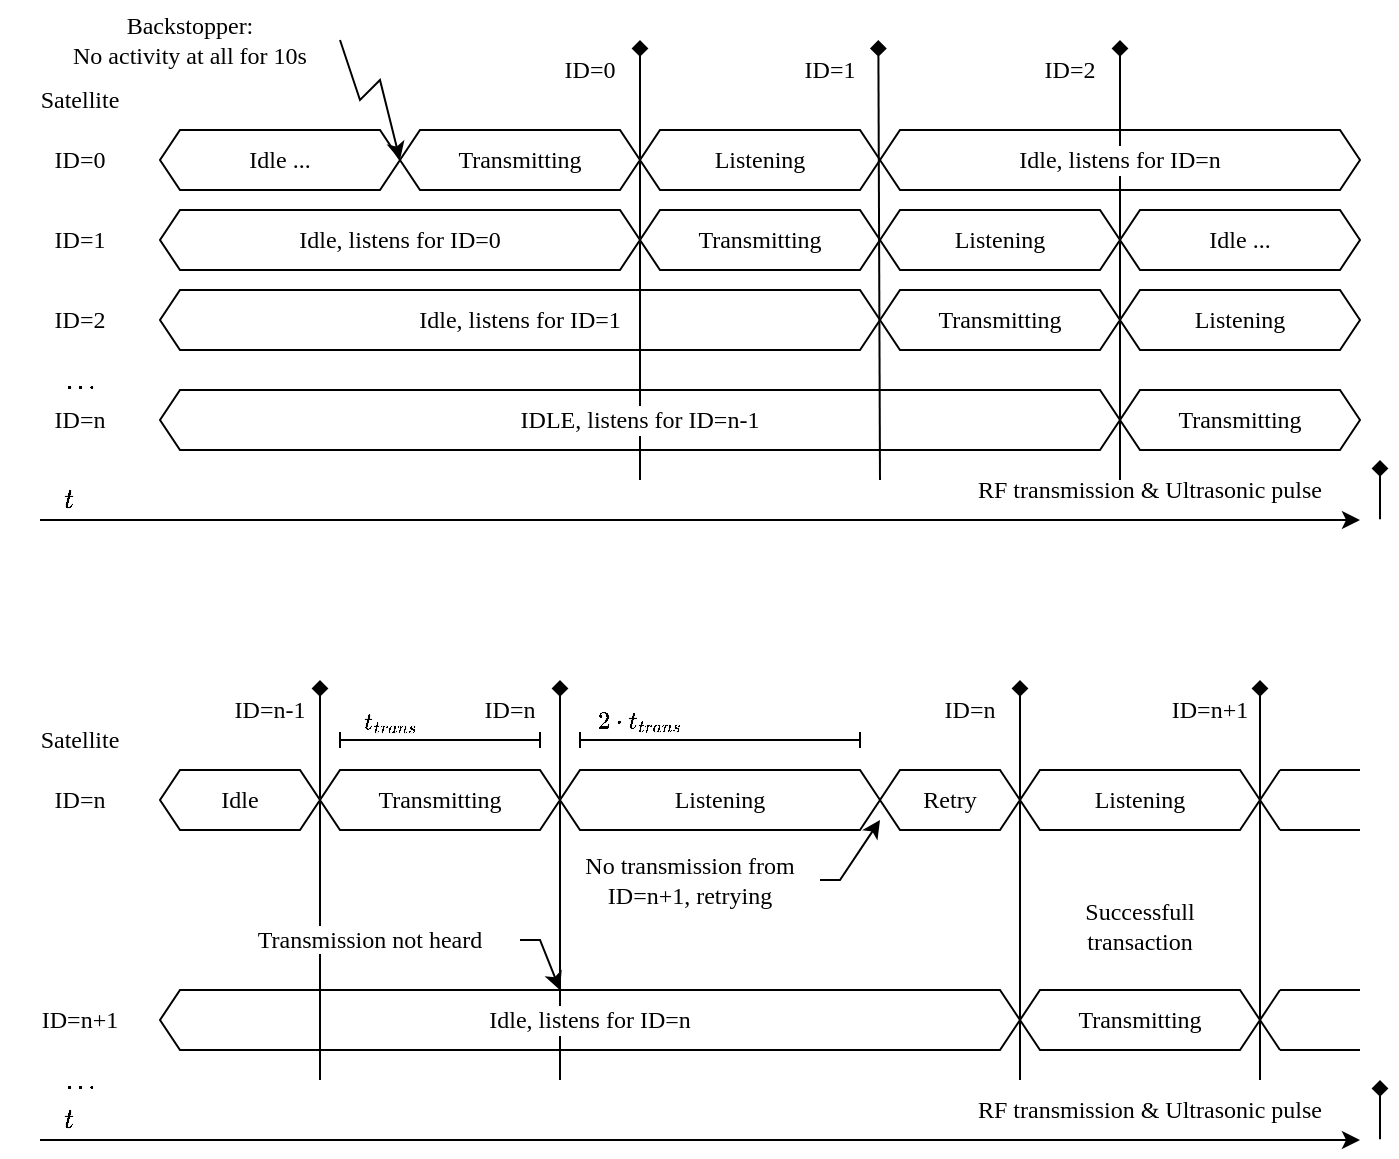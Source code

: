 <mxfile version="25.0.1">
  <diagram name="Page-1" id="qkWQUntvuR03xnVk9CKl">
    <mxGraphModel dx="1049" dy="612" grid="0" gridSize="10" guides="1" tooltips="1" connect="1" arrows="1" fold="1" page="0" pageScale="1" pageWidth="850" pageHeight="1100" math="1" shadow="0">
      <root>
        <mxCell id="0" />
        <mxCell id="1" parent="0" />
        <mxCell id="lhCSw-sXu7dCyDBw4n1x-41" value="" style="endArrow=none;html=1;rounded=0;endFill=0;startArrow=diamond;startFill=1;strokeWidth=1;fontFamily=computer modern;fontSource=https%3A%2F%2Fwww.1001fonts.com%2Fdownload%2Ffont%2Fcmu.classical-serif-italic.ttf;fontStyle=0" parent="1" edge="1">
          <mxGeometry width="50" height="50" relative="1" as="geometry">
            <mxPoint x="519.17" y="280" as="sourcePoint" />
            <mxPoint x="520" y="500" as="targetPoint" />
          </mxGeometry>
        </mxCell>
        <mxCell id="lhCSw-sXu7dCyDBw4n1x-42" value="" style="endArrow=none;html=1;rounded=0;endFill=0;startArrow=diamond;startFill=1;fontFamily=computer modern;fontSource=https%3A%2F%2Fwww.1001fonts.com%2Fdownload%2Ffont%2Fcmu.classical-serif-italic.ttf;fontStyle=0" parent="1" edge="1">
          <mxGeometry width="50" height="50" relative="1" as="geometry">
            <mxPoint x="640" y="280" as="sourcePoint" />
            <mxPoint x="640" y="500" as="targetPoint" />
          </mxGeometry>
        </mxCell>
        <mxCell id="lhCSw-sXu7dCyDBw4n1x-33" value="" style="endArrow=none;html=1;rounded=0;endFill=0;startArrow=diamond;startFill=1;fontFamily=computer modern;fontSource=https%3A%2F%2Fwww.1001fonts.com%2Fdownload%2Ffont%2Fcmu.classical-serif-italic.ttf;fontStyle=0" parent="1" edge="1">
          <mxGeometry width="50" height="50" relative="1" as="geometry">
            <mxPoint x="400" y="280" as="sourcePoint" />
            <mxPoint x="400" y="500" as="targetPoint" />
          </mxGeometry>
        </mxCell>
        <mxCell id="lhCSw-sXu7dCyDBw4n1x-2" value="&lt;font&gt;Satellite&lt;/font&gt;" style="text;html=1;align=center;verticalAlign=middle;whiteSpace=wrap;rounded=0;fontFamily=computer modern;fontSource=https%3A%2F%2Fwww.1001fonts.com%2Fdownload%2Ffont%2Fcmu.classical-serif-italic.ttf;fontStyle=0" parent="1" vertex="1">
          <mxGeometry x="80" y="300" width="80" height="20" as="geometry" />
        </mxCell>
        <mxCell id="lhCSw-sXu7dCyDBw4n1x-3" value="&lt;div&gt;&lt;font&gt;ID=0&lt;/font&gt;&lt;/div&gt;" style="text;html=1;align=center;verticalAlign=middle;whiteSpace=wrap;rounded=0;fontFamily=computer modern;fontSource=https%3A%2F%2Fwww.1001fonts.com%2Fdownload%2Ffont%2Fcmu.classical-serif-italic.ttf;fontStyle=0" parent="1" vertex="1">
          <mxGeometry x="80" y="320" width="80" height="40" as="geometry" />
        </mxCell>
        <mxCell id="lhCSw-sXu7dCyDBw4n1x-4" value="&lt;div&gt;&lt;font&gt;ID=1&lt;/font&gt;&lt;/div&gt;" style="text;html=1;align=center;verticalAlign=middle;whiteSpace=wrap;rounded=0;fontFamily=computer modern;fontSource=https%3A%2F%2Fwww.1001fonts.com%2Fdownload%2Ffont%2Fcmu.classical-serif-italic.ttf;fontStyle=0" parent="1" vertex="1">
          <mxGeometry x="80" y="360" width="80" height="40" as="geometry" />
        </mxCell>
        <mxCell id="lhCSw-sXu7dCyDBw4n1x-5" value="&lt;div&gt;&lt;font&gt;ID=2&lt;/font&gt;&lt;/div&gt;" style="text;html=1;align=center;verticalAlign=middle;whiteSpace=wrap;rounded=0;fontFamily=computer modern;fontSource=https%3A%2F%2Fwww.1001fonts.com%2Fdownload%2Ffont%2Fcmu.classical-serif-italic.ttf;fontStyle=0" parent="1" vertex="1">
          <mxGeometry x="80" y="400" width="80" height="40" as="geometry" />
        </mxCell>
        <mxCell id="lhCSw-sXu7dCyDBw4n1x-6" value="&lt;div&gt;&lt;font&gt;ID=n&lt;/font&gt;&lt;/div&gt;" style="text;html=1;align=center;verticalAlign=middle;whiteSpace=wrap;rounded=0;fontFamily=computer modern;fontSource=https%3A%2F%2Fwww.1001fonts.com%2Fdownload%2Ffont%2Fcmu.classical-serif-italic.ttf;fontStyle=0" parent="1" vertex="1">
          <mxGeometry x="80" y="450" width="80" height="40" as="geometry" />
        </mxCell>
        <mxCell id="lhCSw-sXu7dCyDBw4n1x-9" value="$$\dots$$" style="text;html=1;align=center;verticalAlign=middle;whiteSpace=wrap;rounded=0;fontFamily=computer modern;fontSource=https%3A%2F%2Fwww.1001fonts.com%2Fdownload%2Ffont%2Fcmu.classical-serif-italic.ttf;fontStyle=0" parent="1" vertex="1">
          <mxGeometry x="80" y="430" width="80" height="40" as="geometry" />
        </mxCell>
        <mxCell id="lhCSw-sXu7dCyDBw4n1x-12" value="Idle ..." style="shape=hexagon;perimeter=hexagonPerimeter2;whiteSpace=wrap;html=1;fixedSize=1;size=10;fillColor=none;labelBackgroundColor=default;fontFamily=computer modern;fontSource=https%3A%2F%2Fwww.1001fonts.com%2Fdownload%2Ffont%2Fcmu.classical-serif-italic.ttf;fontStyle=0" parent="1" vertex="1">
          <mxGeometry x="160" y="325" width="120" height="30" as="geometry" />
        </mxCell>
        <mxCell id="lhCSw-sXu7dCyDBw4n1x-14" value="" style="endArrow=classic;html=1;rounded=0;entryX=0;entryY=0.5;entryDx=0;entryDy=0;fontFamily=computer modern;fontSource=https%3A%2F%2Fwww.1001fonts.com%2Fdownload%2Ffont%2Fcmu.classical-serif-italic.ttf;fontStyle=0" parent="1" target="lhCSw-sXu7dCyDBw4n1x-24" edge="1">
          <mxGeometry width="50" height="50" relative="1" as="geometry">
            <mxPoint x="250" y="280" as="sourcePoint" />
            <mxPoint x="280" y="320" as="targetPoint" />
            <Array as="points">
              <mxPoint x="260" y="310" />
              <mxPoint x="270" y="300" />
            </Array>
          </mxGeometry>
        </mxCell>
        <mxCell id="lhCSw-sXu7dCyDBw4n1x-19" value="&lt;font data-font-src=&quot;https://www.1001fonts.com/download/font/cmu.classical-serif-italic.ttf&quot;&gt;Idle&lt;/font&gt;&lt;font data-font-src=&quot;https://www.1001fonts.com/download/font/cmu.classical-serif-italic.ttf&quot;&gt;, listens for ID=0&lt;/font&gt;" style="shape=hexagon;perimeter=hexagonPerimeter2;whiteSpace=wrap;html=1;fixedSize=1;size=10;fillColor=none;labelBackgroundColor=default;fontFamily=computer modern;fontSource=https%3A%2F%2Fwww.1001fonts.com%2Fdownload%2Ffont%2Fcmu.classical-serif-italic.ttf;fontStyle=0" parent="1" vertex="1">
          <mxGeometry x="160" y="365" width="240" height="30" as="geometry" />
        </mxCell>
        <mxCell id="lhCSw-sXu7dCyDBw4n1x-20" value="&lt;font&gt;Idle, listens for ID=1&lt;/font&gt;" style="shape=hexagon;perimeter=hexagonPerimeter2;whiteSpace=wrap;html=1;fixedSize=1;size=10;fillColor=none;labelBackgroundColor=default;fontFamily=computer modern;fontSource=https%3A%2F%2Fwww.1001fonts.com%2Fdownload%2Ffont%2Fcmu.classical-serif-italic.ttf;fontStyle=0" parent="1" vertex="1">
          <mxGeometry x="160" y="405" width="360" height="30" as="geometry" />
        </mxCell>
        <mxCell id="lhCSw-sXu7dCyDBw4n1x-21" value="&lt;font data-font-src=&quot;https://www.1001fonts.com/download/font/cmu.classical-serif-italic.ttf&quot;&gt;IDLE, listens for ID=n-1&lt;br&gt;&lt;/font&gt;" style="shape=hexagon;perimeter=hexagonPerimeter2;whiteSpace=wrap;html=1;fixedSize=1;size=10;fillColor=none;labelBackgroundColor=default;fontFamily=computer modern;fontSource=https%3A%2F%2Fwww.1001fonts.com%2Fdownload%2Ffont%2Fcmu.classical-serif-italic.ttf;fontStyle=0" parent="1" vertex="1">
          <mxGeometry x="160" y="455" width="480" height="30" as="geometry" />
        </mxCell>
        <mxCell id="lhCSw-sXu7dCyDBw4n1x-23" value="&lt;div&gt;&lt;font data-font-src=&quot;https://www.1001fonts.com/download/font/cmu.classical-serif-italic.ttf&quot;&gt;Backstopper: &lt;br&gt;&lt;/font&gt;&lt;/div&gt;&lt;div&gt;&lt;font data-font-src=&quot;https://www.1001fonts.com/download/font/cmu.classical-serif-italic.ttf&quot;&gt;No activity at all for 10s&lt;/font&gt;&lt;/div&gt;" style="text;html=1;align=center;verticalAlign=middle;whiteSpace=wrap;rounded=0;fontFamily=computer modern;fontSource=https%3A%2F%2Fwww.1001fonts.com%2Fdownload%2Ffont%2Fcmu.classical-serif-italic.ttf;fontStyle=0" parent="1" vertex="1">
          <mxGeometry x="100" y="260" width="150" height="40" as="geometry" />
        </mxCell>
        <mxCell id="lhCSw-sXu7dCyDBw4n1x-24" value="&lt;font&gt;Transmitting&lt;/font&gt;" style="shape=hexagon;perimeter=hexagonPerimeter2;whiteSpace=wrap;html=1;fixedSize=1;size=10;fillColor=none;labelBackgroundColor=default;fontFamily=computer modern;fontSource=https%3A%2F%2Fwww.1001fonts.com%2Fdownload%2Ffont%2Fcmu.classical-serif-italic.ttf;fontStyle=0" parent="1" vertex="1">
          <mxGeometry x="280" y="325" width="120" height="30" as="geometry" />
        </mxCell>
        <mxCell id="lhCSw-sXu7dCyDBw4n1x-26" value="&lt;font&gt;Transmitting&lt;/font&gt;" style="shape=hexagon;perimeter=hexagonPerimeter2;whiteSpace=wrap;html=1;fixedSize=1;size=10;fillColor=none;labelBackgroundColor=default;fontFamily=computer modern;fontSource=https%3A%2F%2Fwww.1001fonts.com%2Fdownload%2Ffont%2Fcmu.classical-serif-italic.ttf;fontStyle=0" parent="1" vertex="1">
          <mxGeometry x="400" y="365" width="120" height="30" as="geometry" />
        </mxCell>
        <mxCell id="lhCSw-sXu7dCyDBw4n1x-27" value="&lt;font&gt;Transmitting&lt;/font&gt;" style="shape=hexagon;perimeter=hexagonPerimeter2;whiteSpace=wrap;html=1;fixedSize=1;size=10;fillColor=none;labelBackgroundColor=default;fontFamily=computer modern;fontSource=https%3A%2F%2Fwww.1001fonts.com%2Fdownload%2Ffont%2Fcmu.classical-serif-italic.ttf;fontStyle=0" parent="1" vertex="1">
          <mxGeometry x="520" y="405" width="120" height="30" as="geometry" />
        </mxCell>
        <mxCell id="lhCSw-sXu7dCyDBw4n1x-28" value="&lt;font&gt;Listening&lt;br&gt;&lt;/font&gt;" style="shape=hexagon;perimeter=hexagonPerimeter2;whiteSpace=wrap;html=1;fixedSize=1;size=10;fillColor=none;labelBackgroundColor=default;fontFamily=computer modern;fontSource=https%3A%2F%2Fwww.1001fonts.com%2Fdownload%2Ffont%2Fcmu.classical-serif-italic.ttf;fontStyle=0" parent="1" vertex="1">
          <mxGeometry x="400" y="325" width="120" height="30" as="geometry" />
        </mxCell>
        <mxCell id="lhCSw-sXu7dCyDBw4n1x-29" value="Idle, listens for ID=n" style="shape=hexagon;perimeter=hexagonPerimeter2;whiteSpace=wrap;html=1;fixedSize=1;size=10;fillColor=none;labelBackgroundColor=default;fontFamily=computer modern;fontSource=https%3A%2F%2Fwww.1001fonts.com%2Fdownload%2Ffont%2Fcmu.classical-serif-italic.ttf;fontStyle=0" parent="1" vertex="1">
          <mxGeometry x="520" y="325" width="240" height="30" as="geometry" />
        </mxCell>
        <mxCell id="lhCSw-sXu7dCyDBw4n1x-30" value="&lt;font&gt;Listening&lt;br&gt;&lt;/font&gt;" style="shape=hexagon;perimeter=hexagonPerimeter2;whiteSpace=wrap;html=1;fixedSize=1;size=10;fillColor=none;labelBackgroundColor=default;fontFamily=computer modern;fontSource=https%3A%2F%2Fwww.1001fonts.com%2Fdownload%2Ffont%2Fcmu.classical-serif-italic.ttf;fontStyle=0" parent="1" vertex="1">
          <mxGeometry x="520" y="365" width="120" height="30" as="geometry" />
        </mxCell>
        <mxCell id="lhCSw-sXu7dCyDBw4n1x-31" value="&lt;font&gt;Listening&lt;br&gt;&lt;/font&gt;" style="shape=hexagon;perimeter=hexagonPerimeter2;whiteSpace=wrap;html=1;fixedSize=1;size=10;fillColor=none;labelBackgroundColor=default;fontFamily=computer modern;fontSource=https%3A%2F%2Fwww.1001fonts.com%2Fdownload%2Ffont%2Fcmu.classical-serif-italic.ttf;fontStyle=0" parent="1" vertex="1">
          <mxGeometry x="640" y="405" width="120" height="30" as="geometry" />
        </mxCell>
        <mxCell id="lhCSw-sXu7dCyDBw4n1x-32" value="Idle ..." style="shape=hexagon;perimeter=hexagonPerimeter2;whiteSpace=wrap;html=1;fixedSize=1;size=10;fillColor=none;labelBackgroundColor=default;fontFamily=computer modern;fontSource=https%3A%2F%2Fwww.1001fonts.com%2Fdownload%2Ffont%2Fcmu.classical-serif-italic.ttf;fontStyle=0" parent="1" vertex="1">
          <mxGeometry x="640" y="365" width="120" height="30" as="geometry" />
        </mxCell>
        <mxCell id="lhCSw-sXu7dCyDBw4n1x-34" value="&lt;font&gt;Transmitting&lt;/font&gt;" style="shape=hexagon;perimeter=hexagonPerimeter2;whiteSpace=wrap;html=1;fixedSize=1;size=10;fillColor=none;fontFamily=computer modern;fontSource=https%3A%2F%2Fwww.1001fonts.com%2Fdownload%2Ffont%2Fcmu.classical-serif-italic.ttf;fontStyle=0" parent="1" vertex="1">
          <mxGeometry x="640" y="455" width="120" height="30" as="geometry" />
        </mxCell>
        <mxCell id="lhCSw-sXu7dCyDBw4n1x-43" value="" style="endArrow=none;html=1;rounded=0;endFill=0;startArrow=diamond;startFill=1;strokeWidth=1;fontFamily=computer modern;fontSource=https%3A%2F%2Fwww.1001fonts.com%2Fdownload%2Ffont%2Fcmu.classical-serif-italic.ttf;" parent="1" edge="1">
          <mxGeometry width="50" height="50" relative="1" as="geometry">
            <mxPoint x="360.0" y="600" as="sourcePoint" />
            <mxPoint x="360" y="800" as="targetPoint" />
          </mxGeometry>
        </mxCell>
        <mxCell id="lhCSw-sXu7dCyDBw4n1x-45" value="" style="endArrow=none;html=1;rounded=0;endFill=0;startArrow=diamond;startFill=1;fontFamily=computer modern;fontSource=https%3A%2F%2Fwww.1001fonts.com%2Fdownload%2Ffont%2Fcmu.classical-serif-italic.ttf;" parent="1" edge="1">
          <mxGeometry width="50" height="50" relative="1" as="geometry">
            <mxPoint x="240" y="600" as="sourcePoint" />
            <mxPoint x="240" y="800" as="targetPoint" />
          </mxGeometry>
        </mxCell>
        <mxCell id="lhCSw-sXu7dCyDBw4n1x-46" value="&lt;font&gt;Satellite&lt;/font&gt;" style="text;html=1;align=center;verticalAlign=middle;whiteSpace=wrap;rounded=0;fontFamily=computer modern;fontSource=https%3A%2F%2Fwww.1001fonts.com%2Fdownload%2Ffont%2Fcmu.classical-serif-italic.ttf;" parent="1" vertex="1">
          <mxGeometry x="80" y="620" width="80" height="20" as="geometry" />
        </mxCell>
        <mxCell id="lhCSw-sXu7dCyDBw4n1x-48" value="&lt;div&gt;&lt;font&gt;ID=n&lt;/font&gt;&lt;/div&gt;" style="text;html=1;align=center;verticalAlign=middle;whiteSpace=wrap;rounded=0;fontFamily=computer modern;fontSource=https%3A%2F%2Fwww.1001fonts.com%2Fdownload%2Ffont%2Fcmu.classical-serif-italic.ttf;" parent="1" vertex="1">
          <mxGeometry x="80" y="640" width="80" height="40" as="geometry" />
        </mxCell>
        <mxCell id="lhCSw-sXu7dCyDBw4n1x-49" value="&lt;div&gt;&lt;font&gt;ID=n+1&lt;/font&gt;&lt;/div&gt;" style="text;html=1;align=center;verticalAlign=middle;whiteSpace=wrap;rounded=0;fontFamily=computer modern;fontSource=https%3A%2F%2Fwww.1001fonts.com%2Fdownload%2Ffont%2Fcmu.classical-serif-italic.ttf;" parent="1" vertex="1">
          <mxGeometry x="80" y="750" width="80" height="40" as="geometry" />
        </mxCell>
        <mxCell id="lhCSw-sXu7dCyDBw4n1x-52" value="$$\dots$$" style="text;html=1;align=center;verticalAlign=middle;whiteSpace=wrap;rounded=0;fontFamily=computer modern;fontSource=https%3A%2F%2Fwww.1001fonts.com%2Fdownload%2Ffont%2Fcmu.classical-serif-italic.ttf;" parent="1" vertex="1">
          <mxGeometry x="80" y="780" width="80" height="40" as="geometry" />
        </mxCell>
        <mxCell id="lhCSw-sXu7dCyDBw4n1x-55" value="Idle" style="shape=hexagon;perimeter=hexagonPerimeter2;whiteSpace=wrap;html=1;fixedSize=1;size=10;fillColor=none;labelBackgroundColor=default;fontFamily=computer modern;fontSource=https%3A%2F%2Fwww.1001fonts.com%2Fdownload%2Ffont%2Fcmu.classical-serif-italic.ttf;" parent="1" vertex="1">
          <mxGeometry x="160" y="645" width="80" height="30" as="geometry" />
        </mxCell>
        <mxCell id="lhCSw-sXu7dCyDBw4n1x-56" value="&lt;font&gt;Idle, listens for ID=n&lt;/font&gt;" style="shape=hexagon;perimeter=hexagonPerimeter2;whiteSpace=wrap;html=1;fixedSize=1;size=10;fillColor=none;labelBackgroundColor=default;fontFamily=computer modern;fontSource=https%3A%2F%2Fwww.1001fonts.com%2Fdownload%2Ffont%2Fcmu.classical-serif-italic.ttf;" parent="1" vertex="1">
          <mxGeometry x="160" y="755" width="430" height="30" as="geometry" />
        </mxCell>
        <mxCell id="lhCSw-sXu7dCyDBw4n1x-61" value="&lt;font&gt;Transmitting&lt;/font&gt;" style="shape=hexagon;perimeter=hexagonPerimeter2;whiteSpace=wrap;html=1;fixedSize=1;size=10;fillColor=none;labelBackgroundColor=default;fontFamily=computer modern;fontSource=https%3A%2F%2Fwww.1001fonts.com%2Fdownload%2Ffont%2Fcmu.classical-serif-italic.ttf;" parent="1" vertex="1">
          <mxGeometry x="240" y="645" width="120" height="30" as="geometry" />
        </mxCell>
        <mxCell id="lhCSw-sXu7dCyDBw4n1x-65" value="&lt;font&gt;Listening&lt;br&gt;&lt;/font&gt;" style="shape=hexagon;perimeter=hexagonPerimeter2;whiteSpace=wrap;html=1;fixedSize=1;size=10;fillColor=none;labelBackgroundColor=default;fontFamily=computer modern;fontSource=https%3A%2F%2Fwww.1001fonts.com%2Fdownload%2Ffont%2Fcmu.classical-serif-italic.ttf;" parent="1" vertex="1">
          <mxGeometry x="360" y="645" width="160" height="30" as="geometry" />
        </mxCell>
        <mxCell id="lhCSw-sXu7dCyDBw4n1x-70" value="&lt;font&gt;Transmitting&lt;/font&gt;" style="shape=hexagon;perimeter=hexagonPerimeter2;whiteSpace=wrap;html=1;fixedSize=1;size=10;fillColor=none;labelBackgroundColor=default;fontFamily=computer modern;fontSource=https%3A%2F%2Fwww.1001fonts.com%2Fdownload%2Ffont%2Fcmu.classical-serif-italic.ttf;" parent="1" vertex="1">
          <mxGeometry x="590" y="755" width="120" height="30" as="geometry" />
        </mxCell>
        <mxCell id="lhCSw-sXu7dCyDBw4n1x-71" value="" style="endArrow=classic;html=1;rounded=0;exitX=1;exitY=0.5;exitDx=0;exitDy=0;fontFamily=computer modern;fontSource=https%3A%2F%2Fwww.1001fonts.com%2Fdownload%2Ffont%2Fcmu.classical-serif-italic.ttf;" parent="1" source="lhCSw-sXu7dCyDBw4n1x-73" edge="1">
          <mxGeometry width="50" height="50" relative="1" as="geometry">
            <mxPoint x="380" y="735" as="sourcePoint" />
            <mxPoint x="360" y="755" as="targetPoint" />
            <Array as="points">
              <mxPoint x="350" y="730" />
            </Array>
          </mxGeometry>
        </mxCell>
        <mxCell id="lhCSw-sXu7dCyDBw4n1x-75" value="" style="endArrow=none;html=1;rounded=0;endFill=0;startArrow=diamond;startFill=1;strokeWidth=1;fontFamily=computer modern;fontSource=https%3A%2F%2Fwww.1001fonts.com%2Fdownload%2Ffont%2Fcmu.classical-serif-italic.ttf;" parent="1" edge="1">
          <mxGeometry width="50" height="50" relative="1" as="geometry">
            <mxPoint x="590" y="600" as="sourcePoint" />
            <mxPoint x="590" y="800" as="targetPoint" />
          </mxGeometry>
        </mxCell>
        <mxCell id="lhCSw-sXu7dCyDBw4n1x-77" value="&lt;font data-font-src=&quot;https://www.1001fonts.com/download/font/cmu.classical-serif-italic.ttf&quot;&gt;&lt;span style=&quot;background-color: rgb(255, 255, 255);&quot;&gt;No transmission from ID=n+1, retrying&lt;/span&gt;&lt;/font&gt;" style="text;html=1;align=center;verticalAlign=middle;whiteSpace=wrap;rounded=0;fontFamily=computer modern;fontSource=https%3A%2F%2Fwww.1001fonts.com%2Fdownload%2Ffont%2Fcmu.classical-serif-italic.ttf;" parent="1" vertex="1">
          <mxGeometry x="360" y="690" width="130" height="20" as="geometry" />
        </mxCell>
        <mxCell id="lhCSw-sXu7dCyDBw4n1x-79" value="" style="endArrow=classic;html=1;rounded=0;exitX=1;exitY=0.5;exitDx=0;exitDy=0;fontFamily=computer modern;fontSource=https%3A%2F%2Fwww.1001fonts.com%2Fdownload%2Ffont%2Fcmu.classical-serif-italic.ttf;" parent="1" source="lhCSw-sXu7dCyDBw4n1x-77" edge="1">
          <mxGeometry width="50" height="50" relative="1" as="geometry">
            <mxPoint x="485" y="700" as="sourcePoint" />
            <mxPoint x="520" y="670" as="targetPoint" />
            <Array as="points">
              <mxPoint x="500" y="700" />
            </Array>
          </mxGeometry>
        </mxCell>
        <mxCell id="lhCSw-sXu7dCyDBw4n1x-80" value="&lt;font&gt;Retry&lt;/font&gt;" style="shape=hexagon;perimeter=hexagonPerimeter2;whiteSpace=wrap;html=1;fixedSize=1;size=10;fillColor=none;labelBackgroundColor=default;fontFamily=computer modern;fontSource=https%3A%2F%2Fwww.1001fonts.com%2Fdownload%2Ffont%2Fcmu.classical-serif-italic.ttf;" parent="1" vertex="1">
          <mxGeometry x="520" y="645" width="70" height="30" as="geometry" />
        </mxCell>
        <mxCell id="lhCSw-sXu7dCyDBw4n1x-81" value="&lt;font&gt;Listening&lt;br&gt;&lt;/font&gt;" style="shape=hexagon;perimeter=hexagonPerimeter2;whiteSpace=wrap;html=1;fixedSize=1;size=10;fillColor=none;labelBackgroundColor=default;fontFamily=computer modern;fontSource=https%3A%2F%2Fwww.1001fonts.com%2Fdownload%2Ffont%2Fcmu.classical-serif-italic.ttf;" parent="1" vertex="1">
          <mxGeometry x="590" y="645" width="120" height="30" as="geometry" />
        </mxCell>
        <mxCell id="lhCSw-sXu7dCyDBw4n1x-73" value="&lt;font data-font-src=&quot;https://www.1001fonts.com/download/font/cmu.classical-serif-italic.ttf&quot;&gt;&lt;span style=&quot;background-color: rgb(255, 255, 255);&quot;&gt;Transmission not heard&lt;/span&gt;&lt;/font&gt;" style="text;html=1;align=center;verticalAlign=middle;whiteSpace=wrap;rounded=0;fontFamily=computer modern;fontSource=https%3A%2F%2Fwww.1001fonts.com%2Fdownload%2Ffont%2Fcmu.classical-serif-italic.ttf;" parent="1" vertex="1">
          <mxGeometry x="190" y="720" width="150" height="20" as="geometry" />
        </mxCell>
        <mxCell id="lhCSw-sXu7dCyDBw4n1x-84" value="&lt;div&gt;Successfull&lt;/div&gt;&lt;div&gt;transaction&lt;br&gt;&lt;/div&gt;" style="text;html=1;align=center;verticalAlign=middle;whiteSpace=wrap;rounded=0;fontFamily=computer modern;fontSource=https%3A%2F%2Fwww.1001fonts.com%2Fdownload%2Ffont%2Fcmu.classical-serif-italic.ttf;" parent="1" vertex="1">
          <mxGeometry x="600" y="710" width="100" height="25" as="geometry" />
        </mxCell>
        <mxCell id="lhCSw-sXu7dCyDBw4n1x-85" value="" style="endArrow=none;html=1;rounded=0;endFill=0;startArrow=diamond;startFill=1;strokeWidth=1;fontFamily=computer modern;fontSource=https%3A%2F%2Fwww.1001fonts.com%2Fdownload%2Ffont%2Fcmu.classical-serif-italic.ttf;" parent="1" edge="1">
          <mxGeometry width="50" height="50" relative="1" as="geometry">
            <mxPoint x="710" y="600" as="sourcePoint" />
            <mxPoint x="710" y="800" as="targetPoint" />
          </mxGeometry>
        </mxCell>
        <mxCell id="lhCSw-sXu7dCyDBw4n1x-86" value="" style="endArrow=none;html=1;rounded=0;fontFamily=computer modern;fontSource=https%3A%2F%2Fwww.1001fonts.com%2Fdownload%2Ffont%2Fcmu.classical-serif-italic.ttf;" parent="1" edge="1">
          <mxGeometry width="50" height="50" relative="1" as="geometry">
            <mxPoint x="710" y="660" as="sourcePoint" />
            <mxPoint x="720" y="675" as="targetPoint" />
          </mxGeometry>
        </mxCell>
        <mxCell id="lhCSw-sXu7dCyDBw4n1x-87" value="" style="endArrow=none;html=1;rounded=0;fontFamily=computer modern;fontSource=https%3A%2F%2Fwww.1001fonts.com%2Fdownload%2Ffont%2Fcmu.classical-serif-italic.ttf;" parent="1" edge="1">
          <mxGeometry width="50" height="50" relative="1" as="geometry">
            <mxPoint x="710" y="660" as="sourcePoint" />
            <mxPoint x="720" y="645" as="targetPoint" />
          </mxGeometry>
        </mxCell>
        <mxCell id="lhCSw-sXu7dCyDBw4n1x-88" value="" style="endArrow=none;html=1;rounded=0;fontFamily=computer modern;fontSource=https%3A%2F%2Fwww.1001fonts.com%2Fdownload%2Ffont%2Fcmu.classical-serif-italic.ttf;" parent="1" edge="1">
          <mxGeometry width="50" height="50" relative="1" as="geometry">
            <mxPoint x="710" y="770" as="sourcePoint" />
            <mxPoint x="720" y="785" as="targetPoint" />
          </mxGeometry>
        </mxCell>
        <mxCell id="lhCSw-sXu7dCyDBw4n1x-89" value="" style="endArrow=none;html=1;rounded=0;fontFamily=computer modern;fontSource=https%3A%2F%2Fwww.1001fonts.com%2Fdownload%2Ffont%2Fcmu.classical-serif-italic.ttf;" parent="1" edge="1">
          <mxGeometry width="50" height="50" relative="1" as="geometry">
            <mxPoint x="710" y="770" as="sourcePoint" />
            <mxPoint x="720" y="755" as="targetPoint" />
          </mxGeometry>
        </mxCell>
        <mxCell id="lhCSw-sXu7dCyDBw4n1x-90" value="" style="endArrow=none;html=1;rounded=0;fontFamily=computer modern;fontSource=https%3A%2F%2Fwww.1001fonts.com%2Fdownload%2Ffont%2Fcmu.classical-serif-italic.ttf;" parent="1" edge="1">
          <mxGeometry width="50" height="50" relative="1" as="geometry">
            <mxPoint x="720" y="675" as="sourcePoint" />
            <mxPoint x="760" y="675" as="targetPoint" />
          </mxGeometry>
        </mxCell>
        <mxCell id="lhCSw-sXu7dCyDBw4n1x-91" value="" style="endArrow=none;html=1;rounded=0;fontFamily=computer modern;fontSource=https%3A%2F%2Fwww.1001fonts.com%2Fdownload%2Ffont%2Fcmu.classical-serif-italic.ttf;" parent="1" edge="1">
          <mxGeometry width="50" height="50" relative="1" as="geometry">
            <mxPoint x="720" y="645" as="sourcePoint" />
            <mxPoint x="760" y="645" as="targetPoint" />
          </mxGeometry>
        </mxCell>
        <mxCell id="lhCSw-sXu7dCyDBw4n1x-92" value="" style="endArrow=none;html=1;rounded=0;fontFamily=computer modern;fontSource=https%3A%2F%2Fwww.1001fonts.com%2Fdownload%2Ffont%2Fcmu.classical-serif-italic.ttf;" parent="1" edge="1">
          <mxGeometry width="50" height="50" relative="1" as="geometry">
            <mxPoint x="720" y="785" as="sourcePoint" />
            <mxPoint x="760" y="785" as="targetPoint" />
          </mxGeometry>
        </mxCell>
        <mxCell id="lhCSw-sXu7dCyDBw4n1x-93" value="" style="endArrow=none;html=1;rounded=0;fontFamily=computer modern;fontSource=https%3A%2F%2Fwww.1001fonts.com%2Fdownload%2Ffont%2Fcmu.classical-serif-italic.ttf;" parent="1" edge="1">
          <mxGeometry width="50" height="50" relative="1" as="geometry">
            <mxPoint x="720" y="755" as="sourcePoint" />
            <mxPoint x="760" y="755" as="targetPoint" />
          </mxGeometry>
        </mxCell>
        <mxCell id="lhCSw-sXu7dCyDBw4n1x-94" value="&lt;font data-font-src=&quot;https://www.1001fonts.com/download/font/cmu.classical-serif-italic.ttf&quot;&gt;ID=n-1&lt;/font&gt;" style="text;html=1;align=center;verticalAlign=middle;whiteSpace=wrap;rounded=0;fontFamily=computer modern;fontSource=https%3A%2F%2Fwww.1001fonts.com%2Fdownload%2Ffont%2Fcmu.classical-serif-italic.ttf;" parent="1" vertex="1">
          <mxGeometry x="190" y="600" width="50" height="30" as="geometry" />
        </mxCell>
        <mxCell id="lhCSw-sXu7dCyDBw4n1x-96" value="&lt;div&gt;&lt;font data-font-src=&quot;https://www.1001fonts.com/download/font/cmu.classical-serif-italic.ttf&quot;&gt;RF transmission &amp;amp; Ultrasonic pulse&lt;/font&gt;&lt;font data-font-src=&quot;https://www.1001fonts.com/download/font/cmu.classical-serif-italic.ttf&quot;&gt;&lt;br&gt;&lt;/font&gt;&lt;/div&gt;" style="text;html=1;align=center;verticalAlign=middle;whiteSpace=wrap;rounded=0;fontFamily=computer modern;fontSource=https%3A%2F%2Fwww.1001fonts.com%2Fdownload%2Ffont%2Fcmu.classical-serif-italic.ttf;fontStyle=0" parent="1" vertex="1">
          <mxGeometry x="540" y="490" width="230" height="30" as="geometry" />
        </mxCell>
        <mxCell id="lhCSw-sXu7dCyDBw4n1x-97" value="" style="endArrow=none;html=1;rounded=0;endFill=0;startArrow=diamond;startFill=1;fontFamily=computer modern;fontSource=https%3A%2F%2Fwww.1001fonts.com%2Fdownload%2Ffont%2Fcmu.classical-serif-italic.ttf;fontStyle=0" parent="1" edge="1">
          <mxGeometry width="50" height="50" relative="1" as="geometry">
            <mxPoint x="770" y="490" as="sourcePoint" />
            <mxPoint x="770" y="519.64" as="targetPoint" />
          </mxGeometry>
        </mxCell>
        <mxCell id="lhCSw-sXu7dCyDBw4n1x-98" value="&lt;font data-font-src=&quot;https://www.1001fonts.com/download/font/cmu.classical-serif-italic.ttf&quot;&gt;ID=n&lt;/font&gt;" style="text;html=1;align=center;verticalAlign=middle;whiteSpace=wrap;rounded=0;fontFamily=computer modern;fontSource=https%3A%2F%2Fwww.1001fonts.com%2Fdownload%2Ffont%2Fcmu.classical-serif-italic.ttf;" parent="1" vertex="1">
          <mxGeometry x="310" y="600" width="50" height="30" as="geometry" />
        </mxCell>
        <mxCell id="lhCSw-sXu7dCyDBw4n1x-99" value="&lt;font data-font-src=&quot;https://www.1001fonts.com/download/font/cmu.classical-serif-italic.ttf&quot;&gt;ID=n&lt;/font&gt;" style="text;html=1;align=center;verticalAlign=middle;whiteSpace=wrap;rounded=0;fontFamily=computer modern;fontSource=https%3A%2F%2Fwww.1001fonts.com%2Fdownload%2Ffont%2Fcmu.classical-serif-italic.ttf;" parent="1" vertex="1">
          <mxGeometry x="540" y="600" width="50" height="30" as="geometry" />
        </mxCell>
        <mxCell id="lhCSw-sXu7dCyDBw4n1x-100" value="&lt;font data-font-src=&quot;https://www.1001fonts.com/download/font/cmu.classical-serif-italic.ttf&quot;&gt;ID=n&lt;/font&gt;+1" style="text;html=1;align=center;verticalAlign=middle;whiteSpace=wrap;rounded=0;fontFamily=computer modern;fontSource=https%3A%2F%2Fwww.1001fonts.com%2Fdownload%2Ffont%2Fcmu.classical-serif-italic.ttf;" parent="1" vertex="1">
          <mxGeometry x="660" y="600" width="50" height="30" as="geometry" />
        </mxCell>
        <mxCell id="lhCSw-sXu7dCyDBw4n1x-101" value="&lt;font data-font-src=&quot;https://www.1001fonts.com/download/font/cmu.classical-serif-italic.ttf&quot;&gt;ID=0&lt;/font&gt;" style="text;html=1;align=center;verticalAlign=middle;whiteSpace=wrap;rounded=0;fontFamily=computer modern;fontSource=https%3A%2F%2Fwww.1001fonts.com%2Fdownload%2Ffont%2Fcmu.classical-serif-italic.ttf;fontStyle=0" parent="1" vertex="1">
          <mxGeometry x="350" y="280" width="50" height="30" as="geometry" />
        </mxCell>
        <mxCell id="lhCSw-sXu7dCyDBw4n1x-102" value="&lt;font data-font-src=&quot;https://www.1001fonts.com/download/font/cmu.classical-serif-italic.ttf&quot;&gt;ID=1&lt;/font&gt;" style="text;html=1;align=center;verticalAlign=middle;whiteSpace=wrap;rounded=0;fontFamily=computer modern;fontSource=https%3A%2F%2Fwww.1001fonts.com%2Fdownload%2Ffont%2Fcmu.classical-serif-italic.ttf;fontStyle=0" parent="1" vertex="1">
          <mxGeometry x="470" y="280" width="50" height="30" as="geometry" />
        </mxCell>
        <mxCell id="lhCSw-sXu7dCyDBw4n1x-103" value="&lt;font data-font-src=&quot;https://www.1001fonts.com/download/font/cmu.classical-serif-italic.ttf&quot;&gt;ID=2&lt;/font&gt;" style="text;html=1;align=center;verticalAlign=middle;whiteSpace=wrap;rounded=0;fontFamily=computer modern;fontSource=https%3A%2F%2Fwww.1001fonts.com%2Fdownload%2Ffont%2Fcmu.classical-serif-italic.ttf;fontStyle=0" parent="1" vertex="1">
          <mxGeometry x="590" y="280" width="50" height="30" as="geometry" />
        </mxCell>
        <mxCell id="WyEc9KDGRfgB501_V8iS-1" value="" style="endArrow=classic;html=1;rounded=0;" edge="1" parent="1">
          <mxGeometry width="50" height="50" relative="1" as="geometry">
            <mxPoint x="100" y="520" as="sourcePoint" />
            <mxPoint x="760" y="520" as="targetPoint" />
          </mxGeometry>
        </mxCell>
        <mxCell id="WyEc9KDGRfgB501_V8iS-2" value="$$t$$" style="text;html=1;align=center;verticalAlign=middle;whiteSpace=wrap;rounded=0;" vertex="1" parent="1">
          <mxGeometry x="100" y="500" width="30" height="20" as="geometry" />
        </mxCell>
        <mxCell id="WyEc9KDGRfgB501_V8iS-3" value="" style="endArrow=baseDash;html=1;rounded=0;endFill=0;startArrow=baseDash;startFill=0;" edge="1" parent="1">
          <mxGeometry width="50" height="50" relative="1" as="geometry">
            <mxPoint x="370" y="630" as="sourcePoint" />
            <mxPoint x="510" y="630" as="targetPoint" />
          </mxGeometry>
        </mxCell>
        <mxCell id="WyEc9KDGRfgB501_V8iS-5" value="&lt;font face=&quot;computer modern&quot;&gt;$$t_{trans}$$&lt;/font&gt;" style="text;html=1;align=center;verticalAlign=middle;whiteSpace=wrap;rounded=0;" vertex="1" parent="1">
          <mxGeometry x="250" y="620" width="50" as="geometry" />
        </mxCell>
        <mxCell id="WyEc9KDGRfgB501_V8iS-6" value="&lt;font face=&quot;computer modern&quot;&gt;$$2\cdot t_{trans}$$&lt;/font&gt;" style="text;html=1;align=center;verticalAlign=middle;whiteSpace=wrap;rounded=0;" vertex="1" parent="1">
          <mxGeometry x="375" y="610" width="50" height="20" as="geometry" />
        </mxCell>
        <mxCell id="WyEc9KDGRfgB501_V8iS-7" value="" style="endArrow=baseDash;html=1;rounded=0;endFill=0;startArrow=baseDash;startFill=0;" edge="1" parent="1">
          <mxGeometry width="50" height="50" relative="1" as="geometry">
            <mxPoint x="250" y="630" as="sourcePoint" />
            <mxPoint x="350" y="630" as="targetPoint" />
          </mxGeometry>
        </mxCell>
        <mxCell id="WyEc9KDGRfgB501_V8iS-8" value="&lt;div&gt;&lt;font data-font-src=&quot;https://www.1001fonts.com/download/font/cmu.classical-serif-italic.ttf&quot;&gt;RF transmission &amp;amp; Ultrasonic pulse&lt;/font&gt;&lt;font data-font-src=&quot;https://www.1001fonts.com/download/font/cmu.classical-serif-italic.ttf&quot;&gt;&lt;br&gt;&lt;/font&gt;&lt;/div&gt;" style="text;html=1;align=center;verticalAlign=middle;whiteSpace=wrap;rounded=0;fontFamily=computer modern;fontSource=https%3A%2F%2Fwww.1001fonts.com%2Fdownload%2Ffont%2Fcmu.classical-serif-italic.ttf;fontStyle=0" vertex="1" parent="1">
          <mxGeometry x="540" y="800" width="230" height="30" as="geometry" />
        </mxCell>
        <mxCell id="WyEc9KDGRfgB501_V8iS-9" value="" style="endArrow=none;html=1;rounded=0;endFill=0;startArrow=diamond;startFill=1;fontFamily=computer modern;fontSource=https%3A%2F%2Fwww.1001fonts.com%2Fdownload%2Ffont%2Fcmu.classical-serif-italic.ttf;fontStyle=0" edge="1" parent="1">
          <mxGeometry width="50" height="50" relative="1" as="geometry">
            <mxPoint x="770" y="800" as="sourcePoint" />
            <mxPoint x="770" y="829.64" as="targetPoint" />
          </mxGeometry>
        </mxCell>
        <mxCell id="WyEc9KDGRfgB501_V8iS-10" value="" style="endArrow=classic;html=1;rounded=0;" edge="1" parent="1">
          <mxGeometry width="50" height="50" relative="1" as="geometry">
            <mxPoint x="100" y="830" as="sourcePoint" />
            <mxPoint x="760" y="830" as="targetPoint" />
          </mxGeometry>
        </mxCell>
        <mxCell id="WyEc9KDGRfgB501_V8iS-11" value="$$t$$" style="text;html=1;align=center;verticalAlign=middle;whiteSpace=wrap;rounded=0;" vertex="1" parent="1">
          <mxGeometry x="100" y="810" width="30" height="20" as="geometry" />
        </mxCell>
      </root>
    </mxGraphModel>
  </diagram>
</mxfile>
